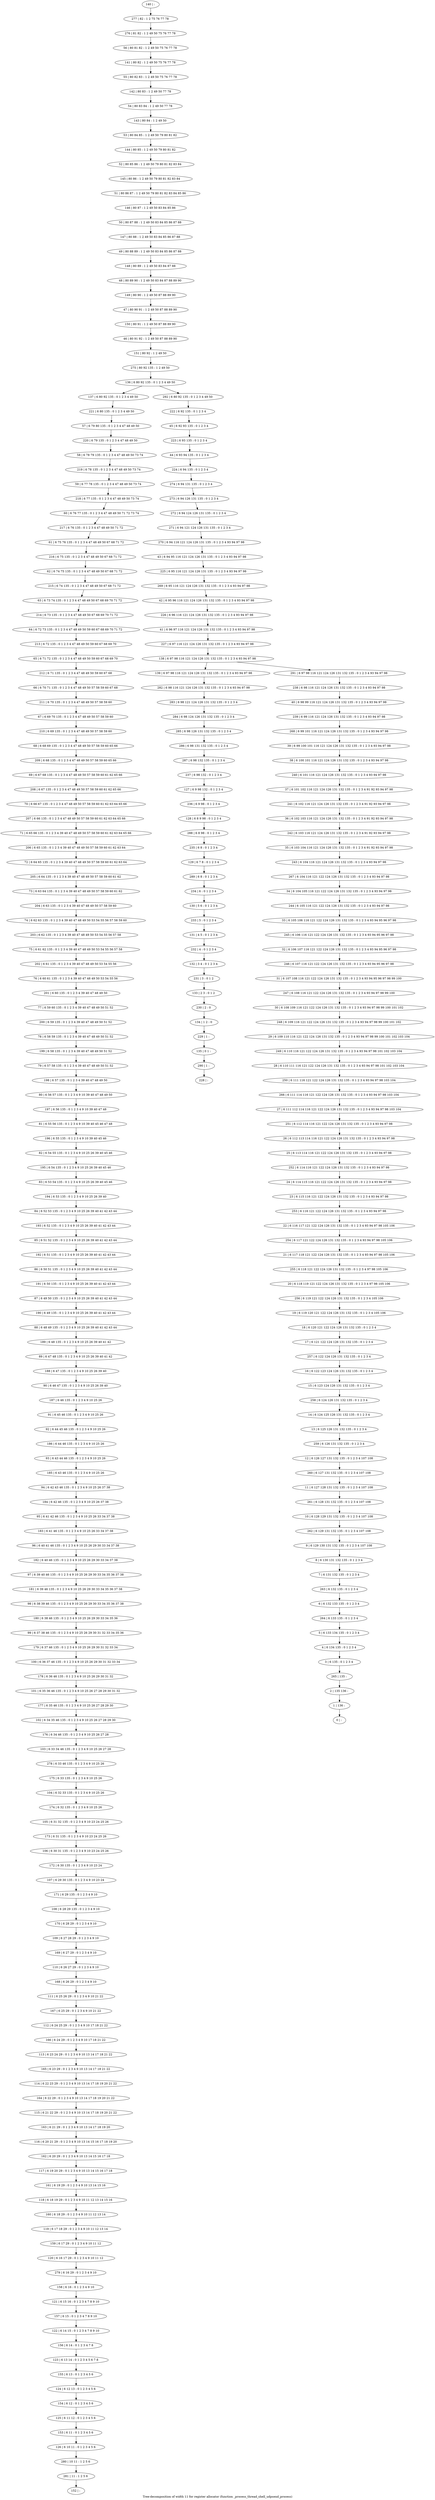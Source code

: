 digraph G {
graph [label="Tree-decomposition of width 11 for register allocator (function _process_thread_shell_udpsend_process)"]
0[label="0 | : "];
1[label="1 | 136 : "];
2[label="2 | 135 136 : "];
3[label="3 | 6 135 : 0 1 2 3 4 "];
4[label="4 | 6 134 135 : 0 1 2 3 4 "];
5[label="5 | 6 133 134 135 : 0 1 2 3 4 "];
6[label="6 | 6 132 133 135 : 0 1 2 3 4 "];
7[label="7 | 6 131 132 135 : 0 1 2 3 4 "];
8[label="8 | 6 130 131 132 135 : 0 1 2 3 4 "];
9[label="9 | 6 129 130 131 132 135 : 0 1 2 3 4 107 108 "];
10[label="10 | 6 128 129 131 132 135 : 0 1 2 3 4 107 108 "];
11[label="11 | 6 127 128 131 132 135 : 0 1 2 3 4 107 108 "];
12[label="12 | 6 126 127 131 132 135 : 0 1 2 3 4 107 108 "];
13[label="13 | 6 125 126 131 132 135 : 0 1 2 3 4 "];
14[label="14 | 6 124 125 126 131 132 135 : 0 1 2 3 4 "];
15[label="15 | 6 123 124 126 131 132 135 : 0 1 2 3 4 "];
16[label="16 | 6 122 123 124 126 131 132 135 : 0 1 2 3 4 "];
17[label="17 | 6 121 122 124 126 131 132 135 : 0 1 2 3 4 "];
18[label="18 | 6 120 121 122 124 126 131 132 135 : 0 1 2 3 4 "];
19[label="19 | 6 119 120 121 122 124 126 131 132 135 : 0 1 2 3 4 105 106 "];
20[label="20 | 6 118 119 121 122 124 126 131 132 135 : 0 1 2 3 4 97 98 105 106 "];
21[label="21 | 6 117 118 121 122 124 126 131 132 135 : 0 1 2 3 4 93 94 97 98 105 106 "];
22[label="22 | 6 116 117 121 122 124 126 131 132 135 : 0 1 2 3 4 93 94 97 98 105 106 "];
23[label="23 | 6 115 116 121 122 124 126 131 132 135 : 0 1 2 3 4 93 94 97 98 "];
24[label="24 | 6 114 115 116 121 122 124 126 131 132 135 : 0 1 2 3 4 93 94 97 98 "];
25[label="25 | 6 113 114 116 121 122 124 126 131 132 135 : 0 1 2 3 4 93 94 97 98 "];
26[label="26 | 6 112 113 114 116 121 122 124 126 131 132 135 : 0 1 2 3 4 93 94 97 98 "];
27[label="27 | 6 111 112 114 116 121 122 124 126 131 132 135 : 0 1 2 3 4 93 94 97 98 103 104 "];
28[label="28 | 6 110 111 116 121 122 124 126 131 132 135 : 0 1 2 3 4 93 94 97 98 101 102 103 104 "];
29[label="29 | 6 109 110 116 121 122 124 126 131 132 135 : 0 1 2 3 4 93 94 97 98 99 100 101 102 103 104 "];
30[label="30 | 6 108 109 116 121 122 124 126 131 132 135 : 0 1 2 3 4 93 94 97 98 99 100 101 102 "];
31[label="31 | 6 107 108 116 121 122 124 126 131 132 135 : 0 1 2 3 4 93 94 95 96 97 98 99 100 "];
32[label="32 | 6 106 107 116 121 122 124 126 131 132 135 : 0 1 2 3 4 93 94 95 96 97 98 "];
33[label="33 | 6 105 106 116 121 122 124 126 131 132 135 : 0 1 2 3 4 93 94 95 96 97 98 "];
34[label="34 | 6 104 105 116 121 122 124 126 131 132 135 : 0 1 2 3 4 93 94 97 98 "];
35[label="35 | 6 103 104 116 121 124 126 131 132 135 : 0 1 2 3 4 91 92 93 94 97 98 "];
36[label="36 | 6 102 103 116 121 124 126 131 132 135 : 0 1 2 3 4 91 92 93 94 97 98 "];
37[label="37 | 6 101 102 116 121 124 126 131 132 135 : 0 1 2 3 4 91 92 93 94 97 98 "];
38[label="38 | 6 100 101 116 121 124 126 131 132 135 : 0 1 2 3 4 93 94 97 98 "];
39[label="39 | 6 99 100 101 116 121 124 126 131 132 135 : 0 1 2 3 4 93 94 97 98 "];
40[label="40 | 6 98 99 116 121 124 126 131 132 135 : 0 1 2 3 4 93 94 97 98 "];
41[label="41 | 6 96 97 116 121 124 126 131 132 135 : 0 1 2 3 4 93 94 97 98 "];
42[label="42 | 6 95 96 116 121 124 126 131 132 135 : 0 1 2 3 4 93 94 97 98 "];
43[label="43 | 6 94 95 116 121 124 126 131 135 : 0 1 2 3 4 93 94 97 98 "];
44[label="44 | 6 93 94 135 : 0 1 2 3 4 "];
45[label="45 | 6 92 93 135 : 0 1 2 3 4 "];
46[label="46 | 80 91 92 : 1 2 49 50 87 88 89 90 "];
47[label="47 | 80 90 91 : 1 2 49 50 87 88 89 90 "];
48[label="48 | 80 89 90 : 1 2 49 50 83 84 87 88 89 90 "];
49[label="49 | 80 88 89 : 1 2 49 50 83 84 85 86 87 88 "];
50[label="50 | 80 87 88 : 1 2 49 50 83 84 85 86 87 88 "];
51[label="51 | 80 86 87 : 1 2 49 50 79 80 81 82 83 84 85 86 "];
52[label="52 | 80 85 86 : 1 2 49 50 79 80 81 82 83 84 "];
53[label="53 | 80 84 85 : 1 2 49 50 79 80 81 82 "];
54[label="54 | 80 83 84 : 1 2 49 50 77 78 "];
55[label="55 | 80 82 83 : 1 2 49 50 75 76 77 78 "];
56[label="56 | 80 81 82 : 1 2 49 50 75 76 77 78 "];
57[label="57 | 6 79 80 135 : 0 1 2 3 4 47 48 49 50 "];
58[label="58 | 6 78 79 135 : 0 1 2 3 4 47 48 49 50 73 74 "];
59[label="59 | 6 77 78 135 : 0 1 2 3 4 47 48 49 50 73 74 "];
60[label="60 | 6 76 77 135 : 0 1 2 3 4 47 48 49 50 71 72 73 74 "];
61[label="61 | 6 75 76 135 : 0 1 2 3 4 47 48 49 50 67 68 71 72 "];
62[label="62 | 6 74 75 135 : 0 1 2 3 4 47 48 49 50 67 68 71 72 "];
63[label="63 | 6 73 74 135 : 0 1 2 3 4 47 48 49 50 67 68 69 70 71 72 "];
64[label="64 | 6 72 73 135 : 0 1 2 3 4 47 48 49 50 59 60 67 68 69 70 71 72 "];
65[label="65 | 6 71 72 135 : 0 1 2 3 4 47 48 49 50 59 60 67 68 69 70 "];
66[label="66 | 6 70 71 135 : 0 1 2 3 4 47 48 49 50 57 58 59 60 67 68 "];
67[label="67 | 6 69 70 135 : 0 1 2 3 4 47 48 49 50 57 58 59 60 "];
68[label="68 | 6 68 69 135 : 0 1 2 3 4 47 48 49 50 57 58 59 60 65 66 "];
69[label="69 | 6 67 68 135 : 0 1 2 3 4 47 48 49 50 57 58 59 60 61 62 65 66 "];
70[label="70 | 6 66 67 135 : 0 1 2 3 4 47 48 49 50 57 58 59 60 61 62 63 64 65 66 "];
71[label="71 | 6 65 66 135 : 0 1 2 3 4 39 40 47 48 49 50 57 58 59 60 61 62 63 64 65 66 "];
72[label="72 | 6 64 65 135 : 0 1 2 3 4 39 40 47 48 49 50 57 58 59 60 61 62 63 64 "];
73[label="73 | 6 63 64 135 : 0 1 2 3 4 39 40 47 48 49 50 57 58 59 60 61 62 "];
74[label="74 | 6 62 63 135 : 0 1 2 3 4 39 40 47 48 49 50 53 54 55 56 57 58 59 60 "];
75[label="75 | 6 61 62 135 : 0 1 2 3 4 39 40 47 48 49 50 53 54 55 56 57 58 "];
76[label="76 | 6 60 61 135 : 0 1 2 3 4 39 40 47 48 49 50 53 54 55 56 "];
77[label="77 | 6 59 60 135 : 0 1 2 3 4 39 40 47 48 49 50 51 52 "];
78[label="78 | 6 58 59 135 : 0 1 2 3 4 39 40 47 48 49 50 51 52 "];
79[label="79 | 6 57 58 135 : 0 1 2 3 4 39 40 47 48 49 50 51 52 "];
80[label="80 | 6 56 57 135 : 0 1 2 3 4 9 10 39 40 47 48 49 50 "];
81[label="81 | 6 55 56 135 : 0 1 2 3 4 9 10 39 40 45 46 47 48 "];
82[label="82 | 6 54 55 135 : 0 1 2 3 4 9 10 25 26 39 40 45 46 "];
83[label="83 | 6 53 54 135 : 0 1 2 3 4 9 10 25 26 39 40 45 46 "];
84[label="84 | 6 52 53 135 : 0 1 2 3 4 9 10 25 26 39 40 41 42 43 44 "];
85[label="85 | 6 51 52 135 : 0 1 2 3 4 9 10 25 26 39 40 41 42 43 44 "];
86[label="86 | 6 50 51 135 : 0 1 2 3 4 9 10 25 26 39 40 41 42 43 44 "];
87[label="87 | 6 49 50 135 : 0 1 2 3 4 9 10 25 26 39 40 41 42 43 44 "];
88[label="88 | 6 48 49 135 : 0 1 2 3 4 9 10 25 26 39 40 41 42 43 44 "];
89[label="89 | 6 47 48 135 : 0 1 2 3 4 9 10 25 26 39 40 41 42 "];
90[label="90 | 6 46 47 135 : 0 1 2 3 4 9 10 25 26 39 40 "];
91[label="91 | 6 45 46 135 : 0 1 2 3 4 9 10 25 26 "];
92[label="92 | 6 44 45 46 135 : 0 1 2 3 4 9 10 25 26 "];
93[label="93 | 6 43 44 46 135 : 0 1 2 3 4 9 10 25 26 "];
94[label="94 | 6 42 43 46 135 : 0 1 2 3 4 9 10 25 26 37 38 "];
95[label="95 | 6 41 42 46 135 : 0 1 2 3 4 9 10 25 26 33 34 37 38 "];
96[label="96 | 6 40 41 46 135 : 0 1 2 3 4 9 10 25 26 29 30 33 34 37 38 "];
97[label="97 | 6 39 40 46 135 : 0 1 2 3 4 9 10 25 26 29 30 33 34 35 36 37 38 "];
98[label="98 | 6 38 39 46 135 : 0 1 2 3 4 9 10 25 26 29 30 33 34 35 36 37 38 "];
99[label="99 | 6 37 38 46 135 : 0 1 2 3 4 9 10 25 26 29 30 31 32 33 34 35 36 "];
100[label="100 | 6 36 37 46 135 : 0 1 2 3 4 9 10 25 26 29 30 31 32 33 34 "];
101[label="101 | 6 35 36 46 135 : 0 1 2 3 4 9 10 25 26 27 28 29 30 31 32 "];
102[label="102 | 6 34 35 46 135 : 0 1 2 3 4 9 10 25 26 27 28 29 30 "];
103[label="103 | 6 33 34 46 135 : 0 1 2 3 4 9 10 25 26 27 28 "];
104[label="104 | 6 32 33 135 : 0 1 2 3 4 9 10 25 26 "];
105[label="105 | 6 31 32 135 : 0 1 2 3 4 9 10 23 24 25 26 "];
106[label="106 | 6 30 31 135 : 0 1 2 3 4 9 10 23 24 25 26 "];
107[label="107 | 6 29 30 135 : 0 1 2 3 4 9 10 23 24 "];
108[label="108 | 6 28 29 135 : 0 1 2 3 4 9 10 "];
109[label="109 | 6 27 28 29 : 0 1 2 3 4 9 10 "];
110[label="110 | 6 26 27 29 : 0 1 2 3 4 9 10 "];
111[label="111 | 6 25 26 29 : 0 1 2 3 4 9 10 21 22 "];
112[label="112 | 6 24 25 29 : 0 1 2 3 4 9 10 17 18 21 22 "];
113[label="113 | 6 23 24 29 : 0 1 2 3 4 9 10 13 14 17 18 21 22 "];
114[label="114 | 6 22 23 29 : 0 1 2 3 4 9 10 13 14 17 18 19 20 21 22 "];
115[label="115 | 6 21 22 29 : 0 1 2 3 4 9 10 13 14 17 18 19 20 21 22 "];
116[label="116 | 6 20 21 29 : 0 1 2 3 4 9 10 13 14 15 16 17 18 19 20 "];
117[label="117 | 6 19 20 29 : 0 1 2 3 4 9 10 13 14 15 16 17 18 "];
118[label="118 | 6 18 19 29 : 0 1 2 3 4 9 10 11 12 13 14 15 16 "];
119[label="119 | 6 17 18 29 : 0 1 2 3 4 9 10 11 12 13 14 "];
120[label="120 | 6 16 17 29 : 0 1 2 3 4 9 10 11 12 "];
121[label="121 | 6 15 16 : 0 1 2 3 4 7 8 9 10 "];
122[label="122 | 6 14 15 : 0 1 2 3 4 7 8 9 10 "];
123[label="123 | 6 13 14 : 0 1 2 3 4 5 6 7 8 "];
124[label="124 | 6 12 13 : 0 1 2 3 4 5 6 "];
125[label="125 | 6 11 12 : 0 1 2 3 4 5 6 "];
126[label="126 | 6 10 11 : 0 1 2 3 4 5 6 "];
127[label="127 | 6 9 98 132 : 0 1 2 3 4 "];
128[label="128 | 6 8 9 98 : 0 1 2 3 4 "];
129[label="129 | 6 7 8 : 0 1 2 3 4 "];
130[label="130 | 5 6 : 0 1 2 3 4 "];
131[label="131 | 4 5 : 0 1 2 3 4 "];
132[label="132 | 3 4 : 0 1 2 3 4 "];
133[label="133 | 2 3 : 0 1 2 "];
134[label="134 | 1 2 : 0 "];
135[label="135 | 0 1 : "];
136[label="136 | 6 80 92 135 : 0 1 2 3 4 49 50 "];
137[label="137 | 6 80 92 135 : 0 1 2 3 4 49 50 "];
138[label="138 | 6 97 98 116 121 124 126 131 132 135 : 0 1 2 3 4 93 94 97 98 "];
139[label="139 | 6 97 98 116 121 124 126 131 132 135 : 0 1 2 3 4 93 94 97 98 "];
140[label="140 | : "];
141[label="141 | 80 82 : 1 2 49 50 75 76 77 78 "];
142[label="142 | 80 83 : 1 2 49 50 77 78 "];
143[label="143 | 80 84 : 1 2 49 50 "];
144[label="144 | 80 85 : 1 2 49 50 79 80 81 82 "];
145[label="145 | 80 86 : 1 2 49 50 79 80 81 82 83 84 "];
146[label="146 | 80 87 : 1 2 49 50 83 84 85 86 "];
147[label="147 | 80 88 : 1 2 49 50 83 84 85 86 87 88 "];
148[label="148 | 80 89 : 1 2 49 50 83 84 87 88 "];
149[label="149 | 80 90 : 1 2 49 50 87 88 89 90 "];
150[label="150 | 80 91 : 1 2 49 50 87 88 89 90 "];
151[label="151 | 80 92 : 1 2 49 50 "];
152[label="152 | : "];
153[label="153 | 6 11 : 0 1 2 3 4 5 6 "];
154[label="154 | 6 12 : 0 1 2 3 4 5 6 "];
155[label="155 | 6 13 : 0 1 2 3 4 5 6 "];
156[label="156 | 6 14 : 0 1 2 3 4 7 8 "];
157[label="157 | 6 15 : 0 1 2 3 4 7 8 9 10 "];
158[label="158 | 6 16 : 0 1 2 3 4 9 10 "];
159[label="159 | 6 17 29 : 0 1 2 3 4 9 10 11 12 "];
160[label="160 | 6 18 29 : 0 1 2 3 4 9 10 11 12 13 14 "];
161[label="161 | 6 19 29 : 0 1 2 3 4 9 10 13 14 15 16 "];
162[label="162 | 6 20 29 : 0 1 2 3 4 9 10 13 14 15 16 17 18 "];
163[label="163 | 6 21 29 : 0 1 2 3 4 9 10 13 14 17 18 19 20 "];
164[label="164 | 6 22 29 : 0 1 2 3 4 9 10 13 14 17 18 19 20 21 22 "];
165[label="165 | 6 23 29 : 0 1 2 3 4 9 10 13 14 17 18 21 22 "];
166[label="166 | 6 24 29 : 0 1 2 3 4 9 10 17 18 21 22 "];
167[label="167 | 6 25 29 : 0 1 2 3 4 9 10 21 22 "];
168[label="168 | 6 26 29 : 0 1 2 3 4 9 10 "];
169[label="169 | 6 27 29 : 0 1 2 3 4 9 10 "];
170[label="170 | 6 28 29 : 0 1 2 3 4 9 10 "];
171[label="171 | 6 29 135 : 0 1 2 3 4 9 10 "];
172[label="172 | 6 30 135 : 0 1 2 3 4 9 10 23 24 "];
173[label="173 | 6 31 135 : 0 1 2 3 4 9 10 23 24 25 26 "];
174[label="174 | 6 32 135 : 0 1 2 3 4 9 10 25 26 "];
175[label="175 | 6 33 135 : 0 1 2 3 4 9 10 25 26 "];
176[label="176 | 6 34 46 135 : 0 1 2 3 4 9 10 25 26 27 28 "];
177[label="177 | 6 35 46 135 : 0 1 2 3 4 9 10 25 26 27 28 29 30 "];
178[label="178 | 6 36 46 135 : 0 1 2 3 4 9 10 25 26 29 30 31 32 "];
179[label="179 | 6 37 46 135 : 0 1 2 3 4 9 10 25 26 29 30 31 32 33 34 "];
180[label="180 | 6 38 46 135 : 0 1 2 3 4 9 10 25 26 29 30 33 34 35 36 "];
181[label="181 | 6 39 46 135 : 0 1 2 3 4 9 10 25 26 29 30 33 34 35 36 37 38 "];
182[label="182 | 6 40 46 135 : 0 1 2 3 4 9 10 25 26 29 30 33 34 37 38 "];
183[label="183 | 6 41 46 135 : 0 1 2 3 4 9 10 25 26 33 34 37 38 "];
184[label="184 | 6 42 46 135 : 0 1 2 3 4 9 10 25 26 37 38 "];
185[label="185 | 6 43 46 135 : 0 1 2 3 4 9 10 25 26 "];
186[label="186 | 6 44 46 135 : 0 1 2 3 4 9 10 25 26 "];
187[label="187 | 6 46 135 : 0 1 2 3 4 9 10 25 26 "];
188[label="188 | 6 47 135 : 0 1 2 3 4 9 10 25 26 39 40 "];
189[label="189 | 6 48 135 : 0 1 2 3 4 9 10 25 26 39 40 41 42 "];
190[label="190 | 6 49 135 : 0 1 2 3 4 9 10 25 26 39 40 41 42 43 44 "];
191[label="191 | 6 50 135 : 0 1 2 3 4 9 10 25 26 39 40 41 42 43 44 "];
192[label="192 | 6 51 135 : 0 1 2 3 4 9 10 25 26 39 40 41 42 43 44 "];
193[label="193 | 6 52 135 : 0 1 2 3 4 9 10 25 26 39 40 41 42 43 44 "];
194[label="194 | 6 53 135 : 0 1 2 3 4 9 10 25 26 39 40 "];
195[label="195 | 6 54 135 : 0 1 2 3 4 9 10 25 26 39 40 45 46 "];
196[label="196 | 6 55 135 : 0 1 2 3 4 9 10 39 40 45 46 "];
197[label="197 | 6 56 135 : 0 1 2 3 4 9 10 39 40 47 48 "];
198[label="198 | 6 57 135 : 0 1 2 3 4 39 40 47 48 49 50 "];
199[label="199 | 6 58 135 : 0 1 2 3 4 39 40 47 48 49 50 51 52 "];
200[label="200 | 6 59 135 : 0 1 2 3 4 39 40 47 48 49 50 51 52 "];
201[label="201 | 6 60 135 : 0 1 2 3 4 39 40 47 48 49 50 "];
202[label="202 | 6 61 135 : 0 1 2 3 4 39 40 47 48 49 50 53 54 55 56 "];
203[label="203 | 6 62 135 : 0 1 2 3 4 39 40 47 48 49 50 53 54 55 56 57 58 "];
204[label="204 | 6 63 135 : 0 1 2 3 4 39 40 47 48 49 50 57 58 59 60 "];
205[label="205 | 6 64 135 : 0 1 2 3 4 39 40 47 48 49 50 57 58 59 60 61 62 "];
206[label="206 | 6 65 135 : 0 1 2 3 4 39 40 47 48 49 50 57 58 59 60 61 62 63 64 "];
207[label="207 | 6 66 135 : 0 1 2 3 4 47 48 49 50 57 58 59 60 61 62 63 64 65 66 "];
208[label="208 | 6 67 135 : 0 1 2 3 4 47 48 49 50 57 58 59 60 61 62 65 66 "];
209[label="209 | 6 68 135 : 0 1 2 3 4 47 48 49 50 57 58 59 60 65 66 "];
210[label="210 | 6 69 135 : 0 1 2 3 4 47 48 49 50 57 58 59 60 "];
211[label="211 | 6 70 135 : 0 1 2 3 4 47 48 49 50 57 58 59 60 "];
212[label="212 | 6 71 135 : 0 1 2 3 4 47 48 49 50 59 60 67 68 "];
213[label="213 | 6 72 135 : 0 1 2 3 4 47 48 49 50 59 60 67 68 69 70 "];
214[label="214 | 6 73 135 : 0 1 2 3 4 47 48 49 50 67 68 69 70 71 72 "];
215[label="215 | 6 74 135 : 0 1 2 3 4 47 48 49 50 67 68 71 72 "];
216[label="216 | 6 75 135 : 0 1 2 3 4 47 48 49 50 67 68 71 72 "];
217[label="217 | 6 76 135 : 0 1 2 3 4 47 48 49 50 71 72 "];
218[label="218 | 6 77 135 : 0 1 2 3 4 47 48 49 50 73 74 "];
219[label="219 | 6 78 135 : 0 1 2 3 4 47 48 49 50 73 74 "];
220[label="220 | 6 79 135 : 0 1 2 3 4 47 48 49 50 "];
221[label="221 | 6 80 135 : 0 1 2 3 4 49 50 "];
222[label="222 | 6 92 135 : 0 1 2 3 4 "];
223[label="223 | 6 93 135 : 0 1 2 3 4 "];
224[label="224 | 6 94 135 : 0 1 2 3 4 "];
225[label="225 | 6 95 116 121 124 126 131 135 : 0 1 2 3 4 93 94 97 98 "];
226[label="226 | 6 96 116 121 124 126 131 132 135 : 0 1 2 3 4 93 94 97 98 "];
227[label="227 | 6 97 116 121 124 126 131 132 135 : 0 1 2 3 4 93 94 97 98 "];
228[label="228 | : "];
229[label="229 | 1 : "];
230[label="230 | 2 : 0 "];
231[label="231 | 3 : 0 1 2 "];
232[label="232 | 4 : 0 1 2 3 4 "];
233[label="233 | 5 : 0 1 2 3 4 "];
234[label="234 | 6 : 0 1 2 3 4 "];
235[label="235 | 6 8 : 0 1 2 3 4 "];
236[label="236 | 6 9 98 : 0 1 2 3 4 "];
237[label="237 | 6 98 132 : 0 1 2 3 4 "];
238[label="238 | 6 98 116 121 124 126 131 132 135 : 0 1 2 3 4 93 94 97 98 "];
239[label="239 | 6 99 116 121 124 126 131 132 135 : 0 1 2 3 4 93 94 97 98 "];
240[label="240 | 6 101 116 121 124 126 131 132 135 : 0 1 2 3 4 93 94 97 98 "];
241[label="241 | 6 102 116 121 124 126 131 132 135 : 0 1 2 3 4 91 92 93 94 97 98 "];
242[label="242 | 6 103 116 121 124 126 131 132 135 : 0 1 2 3 4 91 92 93 94 97 98 "];
243[label="243 | 6 104 116 121 124 126 131 132 135 : 0 1 2 3 4 93 94 97 98 "];
244[label="244 | 6 105 116 121 122 124 126 131 132 135 : 0 1 2 3 4 93 94 97 98 "];
245[label="245 | 6 106 116 121 122 124 126 131 132 135 : 0 1 2 3 4 93 94 95 96 97 98 "];
246[label="246 | 6 107 116 121 122 124 126 131 132 135 : 0 1 2 3 4 93 94 95 96 97 98 "];
247[label="247 | 6 108 116 121 122 124 126 131 132 135 : 0 1 2 3 4 93 94 97 98 99 100 "];
248[label="248 | 6 109 116 121 122 124 126 131 132 135 : 0 1 2 3 4 93 94 97 98 99 100 101 102 "];
249[label="249 | 6 110 116 121 122 124 126 131 132 135 : 0 1 2 3 4 93 94 97 98 101 102 103 104 "];
250[label="250 | 6 111 116 121 122 124 126 131 132 135 : 0 1 2 3 4 93 94 97 98 103 104 "];
251[label="251 | 6 112 114 116 121 122 124 126 131 132 135 : 0 1 2 3 4 93 94 97 98 "];
252[label="252 | 6 114 116 121 122 124 126 131 132 135 : 0 1 2 3 4 93 94 97 98 "];
253[label="253 | 6 116 121 122 124 126 131 132 135 : 0 1 2 3 4 93 94 97 98 "];
254[label="254 | 6 117 121 122 124 126 131 132 135 : 0 1 2 3 4 93 94 97 98 105 106 "];
255[label="255 | 6 118 121 122 124 126 131 132 135 : 0 1 2 3 4 97 98 105 106 "];
256[label="256 | 6 119 121 122 124 126 131 132 135 : 0 1 2 3 4 105 106 "];
257[label="257 | 6 122 124 126 131 132 135 : 0 1 2 3 4 "];
258[label="258 | 6 124 126 131 132 135 : 0 1 2 3 4 "];
259[label="259 | 6 126 131 132 135 : 0 1 2 3 4 "];
260[label="260 | 6 127 131 132 135 : 0 1 2 3 4 107 108 "];
261[label="261 | 6 128 131 132 135 : 0 1 2 3 4 107 108 "];
262[label="262 | 6 129 131 132 135 : 0 1 2 3 4 107 108 "];
263[label="263 | 6 132 135 : 0 1 2 3 4 "];
264[label="264 | 6 133 135 : 0 1 2 3 4 "];
265[label="265 | 135 : "];
266[label="266 | 6 111 114 116 121 122 124 126 131 132 135 : 0 1 2 3 4 93 94 97 98 103 104 "];
267[label="267 | 6 104 116 121 122 124 126 131 132 135 : 0 1 2 3 4 93 94 97 98 "];
268[label="268 | 6 99 101 116 121 124 126 131 132 135 : 0 1 2 3 4 93 94 97 98 "];
269[label="269 | 6 95 116 121 124 126 131 132 135 : 0 1 2 3 4 93 94 97 98 "];
270[label="270 | 6 94 116 121 124 126 131 135 : 0 1 2 3 4 93 94 97 98 "];
271[label="271 | 6 94 121 124 126 131 135 : 0 1 2 3 4 "];
272[label="272 | 6 94 124 126 131 135 : 0 1 2 3 4 "];
273[label="273 | 6 94 126 131 135 : 0 1 2 3 4 "];
274[label="274 | 6 94 131 135 : 0 1 2 3 4 "];
275[label="275 | 80 92 135 : 1 2 49 50 "];
276[label="276 | 81 82 : 1 2 49 50 75 76 77 78 "];
277[label="277 | 82 : 1 2 75 76 77 78 "];
278[label="278 | 6 33 46 135 : 0 1 2 3 4 9 10 25 26 "];
279[label="279 | 6 16 29 : 0 1 2 3 4 9 10 "];
280[label="280 | 10 11 : 1 2 5 6 "];
281[label="281 | 11 : 1 2 5 6 "];
282[label="282 | 6 98 116 121 124 126 131 132 135 : 0 1 2 3 4 93 94 97 98 "];
283[label="283 | 6 98 121 124 126 131 132 135 : 0 1 2 3 4 "];
284[label="284 | 6 98 124 126 131 132 135 : 0 1 2 3 4 "];
285[label="285 | 6 98 126 131 132 135 : 0 1 2 3 4 "];
286[label="286 | 6 98 131 132 135 : 0 1 2 3 4 "];
287[label="287 | 6 98 132 135 : 0 1 2 3 4 "];
288[label="288 | 6 8 98 : 0 1 2 3 4 "];
289[label="289 | 6 8 : 0 1 2 3 4 "];
290[label="290 | 1 : "];
291[label="291 | 6 97 98 116 121 124 126 131 132 135 : 0 1 2 3 4 93 94 97 98 "];
292[label="292 | 6 80 92 135 : 0 1 2 3 4 49 50 "];
91->92 ;
153->126 ;
125->153 ;
154->125 ;
124->154 ;
155->124 ;
123->155 ;
156->123 ;
122->156 ;
157->122 ;
121->157 ;
158->121 ;
159->120 ;
119->159 ;
160->119 ;
118->160 ;
161->118 ;
117->161 ;
162->117 ;
116->162 ;
163->116 ;
115->163 ;
164->115 ;
114->164 ;
165->114 ;
113->165 ;
166->113 ;
112->166 ;
167->112 ;
111->167 ;
168->111 ;
110->168 ;
169->110 ;
109->169 ;
170->109 ;
108->170 ;
171->108 ;
107->171 ;
172->107 ;
106->172 ;
173->106 ;
105->173 ;
174->105 ;
104->174 ;
175->104 ;
176->103 ;
102->176 ;
177->102 ;
101->177 ;
178->101 ;
100->178 ;
179->100 ;
99->179 ;
180->99 ;
98->180 ;
181->98 ;
97->181 ;
182->97 ;
96->182 ;
183->96 ;
95->183 ;
184->95 ;
94->184 ;
185->94 ;
93->185 ;
186->93 ;
92->186 ;
187->91 ;
90->187 ;
188->90 ;
89->188 ;
189->89 ;
88->189 ;
190->88 ;
87->190 ;
191->87 ;
86->191 ;
192->86 ;
85->192 ;
193->85 ;
84->193 ;
194->84 ;
83->194 ;
195->83 ;
82->195 ;
196->82 ;
81->196 ;
197->81 ;
80->197 ;
198->80 ;
79->198 ;
199->79 ;
78->199 ;
200->78 ;
77->200 ;
201->77 ;
76->201 ;
202->76 ;
75->202 ;
203->75 ;
74->203 ;
204->74 ;
73->204 ;
205->73 ;
72->205 ;
206->72 ;
71->206 ;
207->71 ;
70->207 ;
208->70 ;
69->208 ;
209->69 ;
68->209 ;
210->68 ;
67->210 ;
211->67 ;
66->211 ;
212->66 ;
65->212 ;
213->65 ;
64->213 ;
214->64 ;
63->214 ;
215->63 ;
62->215 ;
216->62 ;
61->216 ;
217->61 ;
60->217 ;
218->60 ;
59->218 ;
219->59 ;
58->219 ;
220->58 ;
57->220 ;
221->57 ;
137->221 ;
229->135 ;
134->229 ;
230->134 ;
133->230 ;
231->133 ;
132->231 ;
232->132 ;
131->232 ;
233->131 ;
130->233 ;
234->130 ;
235->129 ;
236->128 ;
127->236 ;
237->127 ;
278->175 ;
103->278 ;
279->158 ;
120->279 ;
126->280 ;
281->152 ;
280->281 ;
139->282 ;
282->283 ;
283->284 ;
284->285 ;
285->286 ;
287->237 ;
286->287 ;
288->235 ;
128->288 ;
289->234 ;
129->289 ;
290->228 ;
135->290 ;
140->277 ;
277->276 ;
276->56 ;
56->141 ;
141->55 ;
55->142 ;
142->54 ;
54->143 ;
143->53 ;
53->144 ;
144->52 ;
52->145 ;
145->51 ;
51->146 ;
146->50 ;
50->147 ;
147->49 ;
49->148 ;
148->48 ;
48->149 ;
149->47 ;
47->150 ;
150->46 ;
46->151 ;
151->275 ;
275->136 ;
222->45 ;
45->223 ;
223->44 ;
44->224 ;
224->274 ;
274->273 ;
273->272 ;
272->271 ;
271->270 ;
270->43 ;
43->225 ;
225->269 ;
269->42 ;
42->226 ;
226->41 ;
41->227 ;
227->138 ;
238->40 ;
40->239 ;
239->268 ;
268->39 ;
39->38 ;
38->240 ;
240->37 ;
37->241 ;
241->36 ;
36->242 ;
242->35 ;
35->243 ;
243->267 ;
267->34 ;
34->244 ;
244->33 ;
33->245 ;
245->32 ;
32->246 ;
246->31 ;
31->247 ;
247->30 ;
30->248 ;
248->29 ;
29->249 ;
249->28 ;
28->250 ;
250->266 ;
266->27 ;
27->251 ;
251->26 ;
26->25 ;
25->252 ;
252->24 ;
24->23 ;
23->253 ;
253->22 ;
22->254 ;
254->21 ;
21->255 ;
255->20 ;
20->256 ;
256->19 ;
19->18 ;
18->17 ;
17->257 ;
257->16 ;
16->15 ;
15->258 ;
258->14 ;
14->13 ;
13->259 ;
259->12 ;
12->260 ;
260->11 ;
11->261 ;
261->10 ;
10->262 ;
262->9 ;
9->8 ;
8->7 ;
7->263 ;
263->6 ;
6->264 ;
264->5 ;
5->4 ;
4->3 ;
3->265 ;
265->2 ;
2->1 ;
1->0 ;
291->238 ;
292->222 ;
138->139 ;
138->291 ;
136->137 ;
136->292 ;
}
